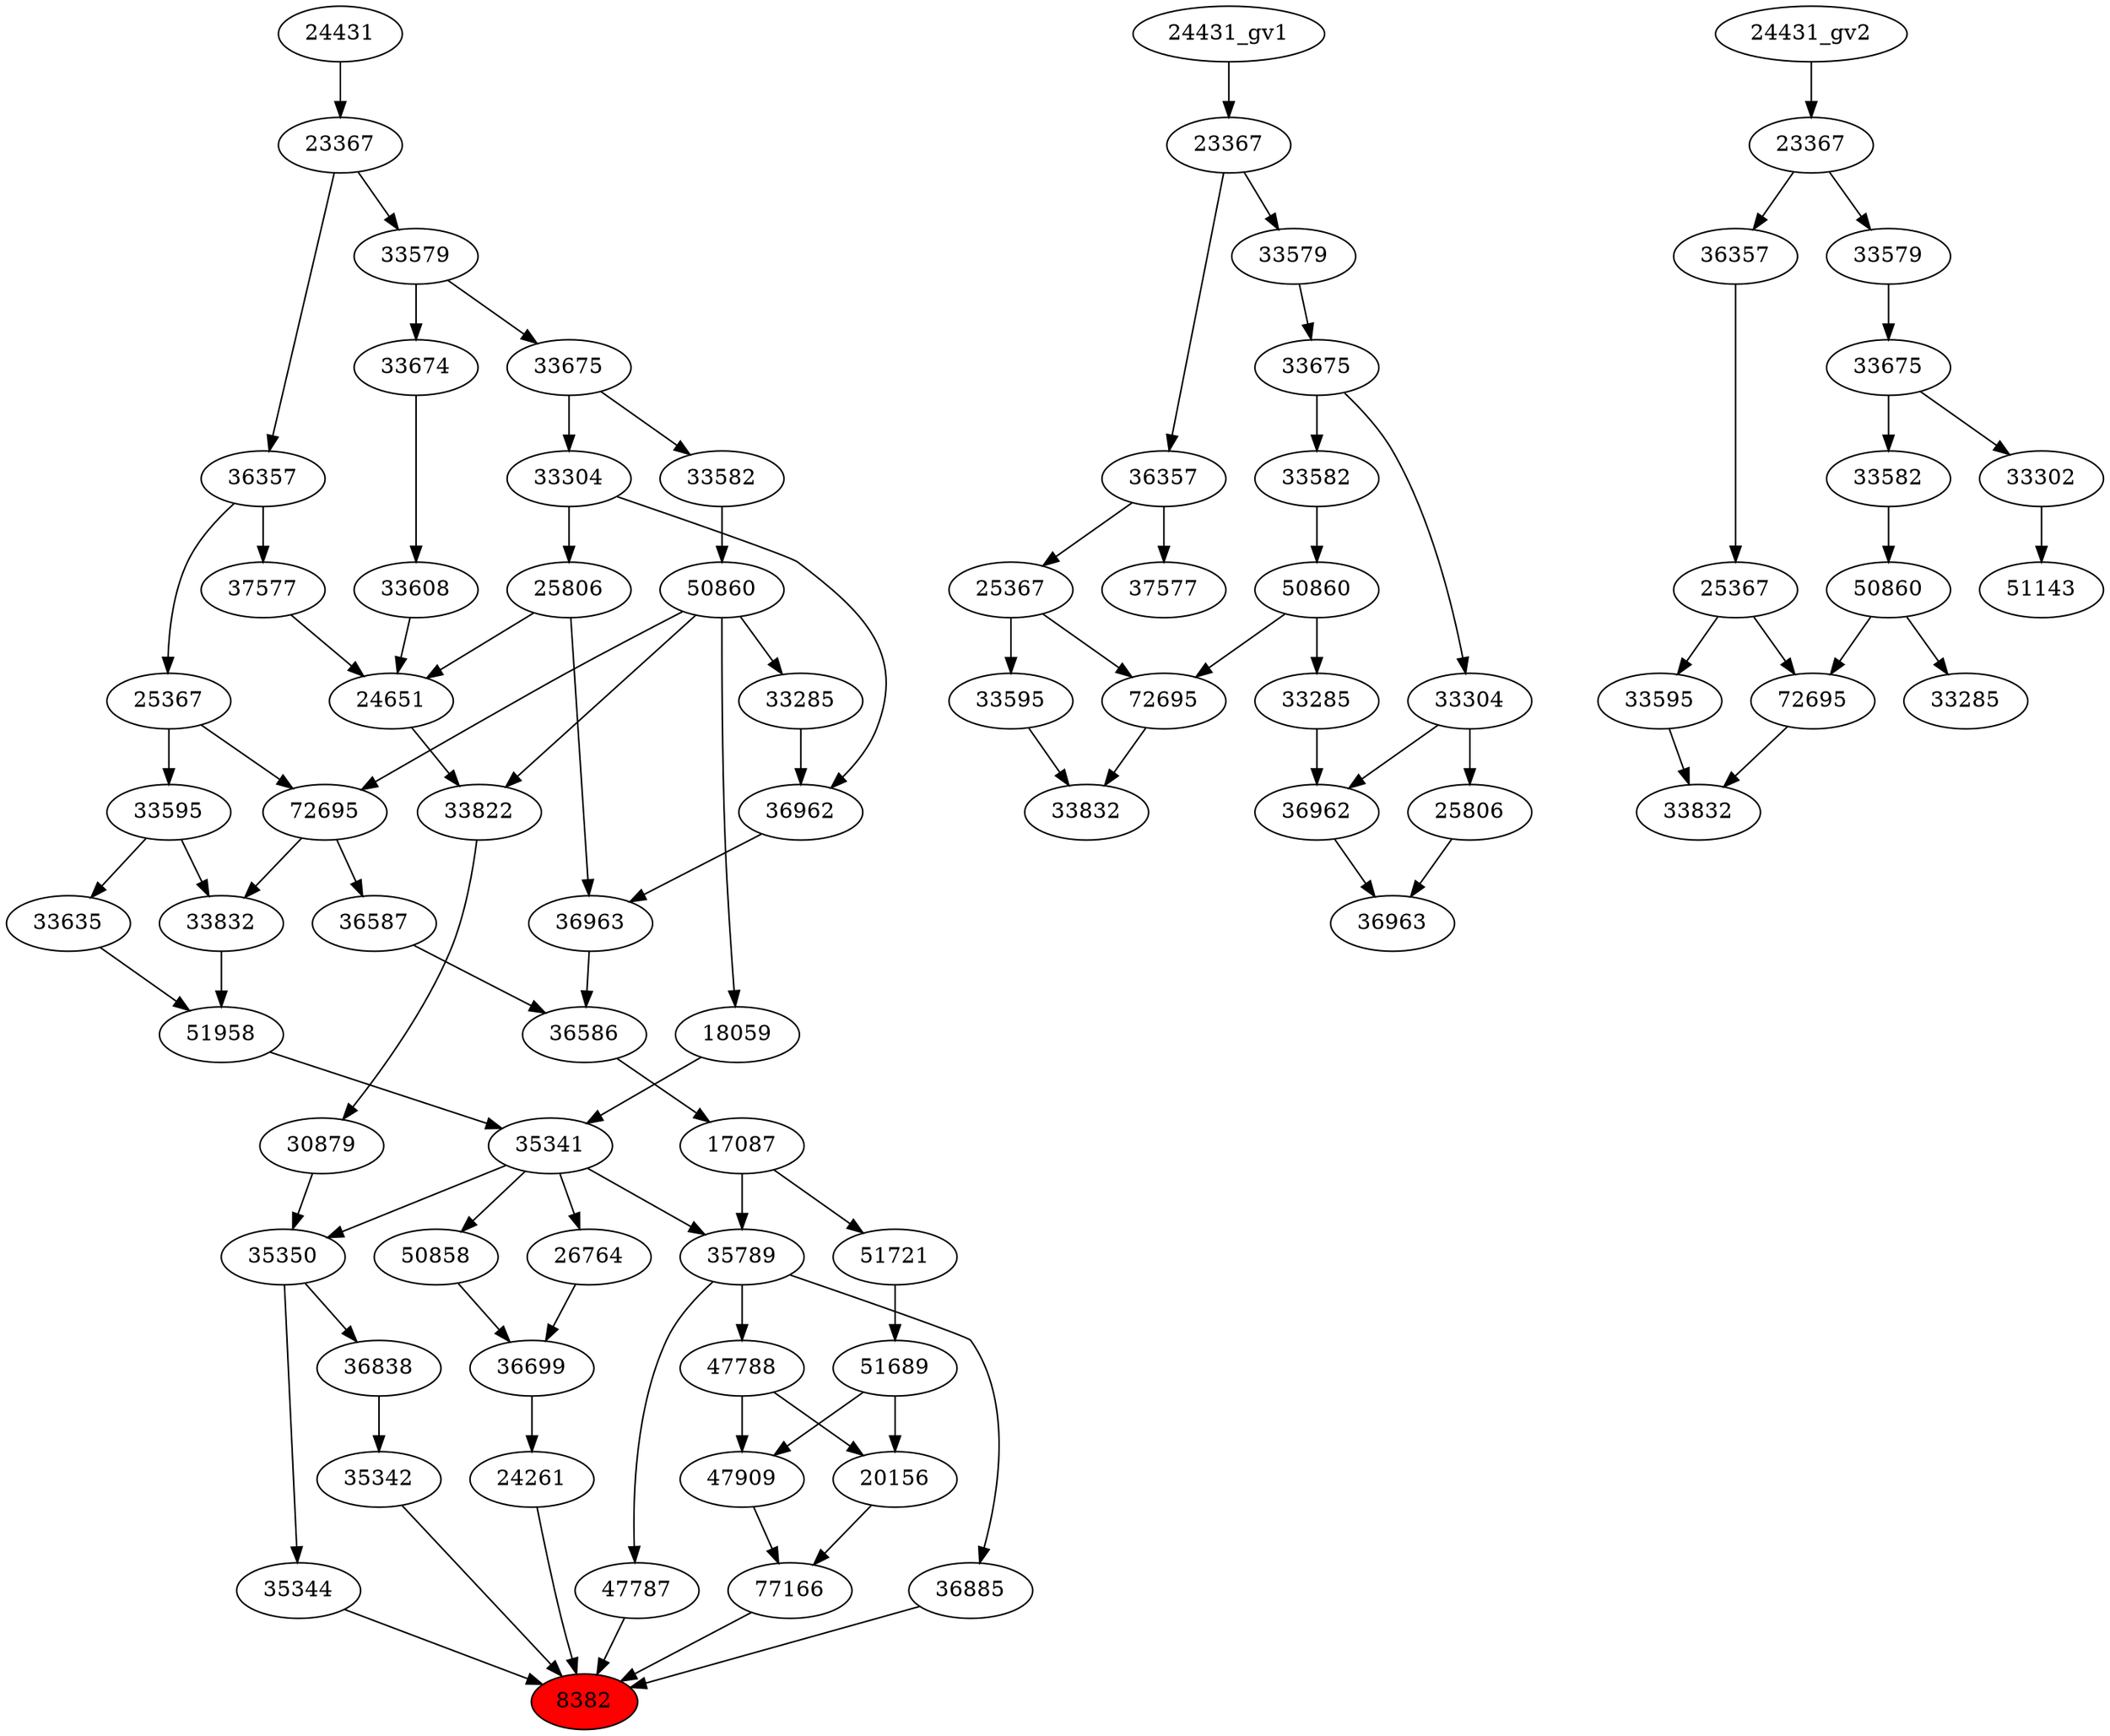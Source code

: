 strict digraph root {
	node [label="\N"];
	{
		node [fillcolor="",
			label="\N",
			style=""
		];
		8382		 [fillcolor=red,
			label=8382,
			style=filled];
		36885		 [label=36885];
		36885 -> 8382;
		47787		 [label=47787];
		47787 -> 8382;
		35344		 [label=35344];
		35344 -> 8382;
		35342		 [label=35342];
		35342 -> 8382;
		24261		 [label=24261];
		24261 -> 8382;
		77166		 [label=77166];
		77166 -> 8382;
		35789		 [label=35789];
		35789 -> 36885;
		35789 -> 47787;
		47788		 [label=47788];
		35789 -> 47788;
		35350		 [label=35350];
		35350 -> 35344;
		36838		 [label=36838];
		35350 -> 36838;
		36838 -> 35342;
		36699		 [label=36699];
		36699 -> 24261;
		20156		 [label=20156];
		20156 -> 77166;
		47909		 [label=47909];
		47909 -> 77166;
		17087		 [label=17087];
		17087 -> 35789;
		51721		 [label=51721];
		17087 -> 51721;
		35341		 [label=35341];
		35341 -> 35789;
		35341 -> 35350;
		26764		 [label=26764];
		35341 -> 26764;
		50858		 [label=50858];
		35341 -> 50858;
		30879		 [label=30879];
		30879 -> 35350;
		26764 -> 36699;
		50858 -> 36699;
		47788 -> 20156;
		47788 -> 47909;
		51689		 [label=51689];
		51689 -> 20156;
		51689 -> 47909;
		36586		 [label=36586];
		36586 -> 17087;
		51958		 [label=51958];
		51958 -> 35341;
		18059		 [label=18059];
		18059 -> 35341;
		33822		 [label=33822];
		33822 -> 30879;
		51721 -> 51689;
		36587		 [label=36587];
		36587 -> 36586;
		36963		 [label=36963];
		36963 -> 36586;
		33832		 [label=33832];
		33832 -> 51958;
		33635		 [label=33635];
		33635 -> 51958;
		50860		 [label=50860];
		50860 -> 18059;
		50860 -> 33822;
		72695		 [label=72695];
		50860 -> 72695;
		33285		 [label=33285];
		50860 -> 33285;
		24651		 [label=24651];
		24651 -> 33822;
		72695 -> 36587;
		72695 -> 33832;
		36962		 [label=36962];
		36962 -> 36963;
		25806		 [label=25806];
		25806 -> 36963;
		25806 -> 24651;
		33595		 [label=33595];
		33595 -> 33832;
		33595 -> 33635;
		33582		 [label=33582];
		33582 -> 50860;
		33608		 [label=33608];
		33608 -> 24651;
		37577		 [label=37577];
		37577 -> 24651;
		25367		 [label=25367];
		25367 -> 72695;
		25367 -> 33595;
		33285 -> 36962;
		33304		 [label=33304];
		33304 -> 36962;
		33304 -> 25806;
		33675		 [label=33675];
		33675 -> 33582;
		33675 -> 33304;
		33674		 [label=33674];
		33674 -> 33608;
		36357		 [label=36357];
		36357 -> 37577;
		36357 -> 25367;
		33579		 [label=33579];
		33579 -> 33675;
		33579 -> 33674;
		23367		 [label=23367];
		23367 -> 36357;
		23367 -> 33579;
		24431		 [label=24431];
		24431 -> 23367;
	}
	{
		node [label="\N"];
		"36963_gv1"		 [label=36963];
		"36962_gv1"		 [label=36962];
		"36962_gv1" -> "36963_gv1";
		"25806_gv1"		 [label=25806];
		"25806_gv1" -> "36963_gv1";
		"33832_gv1"		 [label=33832];
		"72695_gv1"		 [label=72695];
		"72695_gv1" -> "33832_gv1";
		"33595_gv1"		 [label=33595];
		"33595_gv1" -> "33832_gv1";
		"50860_gv1"		 [label=50860];
		"50860_gv1" -> "72695_gv1";
		"33285_gv1"		 [label=33285];
		"50860_gv1" -> "33285_gv1";
		"33582_gv1"		 [label=33582];
		"33582_gv1" -> "50860_gv1";
		"25367_gv1"		 [label=25367];
		"25367_gv1" -> "72695_gv1";
		"25367_gv1" -> "33595_gv1";
		"33285_gv1" -> "36962_gv1";
		"33304_gv1"		 [label=33304];
		"33304_gv1" -> "36962_gv1";
		"33304_gv1" -> "25806_gv1";
		"33675_gv1"		 [label=33675];
		"33675_gv1" -> "33582_gv1";
		"33675_gv1" -> "33304_gv1";
		"37577_gv1"		 [label=37577];
		"36357_gv1"		 [label=36357];
		"36357_gv1" -> "25367_gv1";
		"36357_gv1" -> "37577_gv1";
		"33579_gv1"		 [label=33579];
		"33579_gv1" -> "33675_gv1";
		"23367_gv1"		 [label=23367];
		"23367_gv1" -> "36357_gv1";
		"23367_gv1" -> "33579_gv1";
		"24431_gv1" -> "23367_gv1";
	}
	{
		node [label="\N"];
		"33832_gv2"		 [label=33832];
		"72695_gv2"		 [label=72695];
		"72695_gv2" -> "33832_gv2";
		"33595_gv2"		 [label=33595];
		"33595_gv2" -> "33832_gv2";
		"50860_gv2"		 [label=50860];
		"50860_gv2" -> "72695_gv2";
		"33285_gv2"		 [label=33285];
		"50860_gv2" -> "33285_gv2";
		"33582_gv2"		 [label=33582];
		"33582_gv2" -> "50860_gv2";
		51143		 [label=51143];
		33302		 [label=33302];
		33302 -> 51143;
		"25367_gv2"		 [label=25367];
		"25367_gv2" -> "72695_gv2";
		"25367_gv2" -> "33595_gv2";
		"33675_gv2"		 [label=33675];
		"33675_gv2" -> "33582_gv2";
		"33675_gv2" -> 33302;
		"36357_gv2"		 [label=36357];
		"36357_gv2" -> "25367_gv2";
		"33579_gv2"		 [label=33579];
		"33579_gv2" -> "33675_gv2";
		"23367_gv2"		 [label=23367];
		"23367_gv2" -> "36357_gv2";
		"23367_gv2" -> "33579_gv2";
		"24431_gv2" -> "23367_gv2";
	}
}
